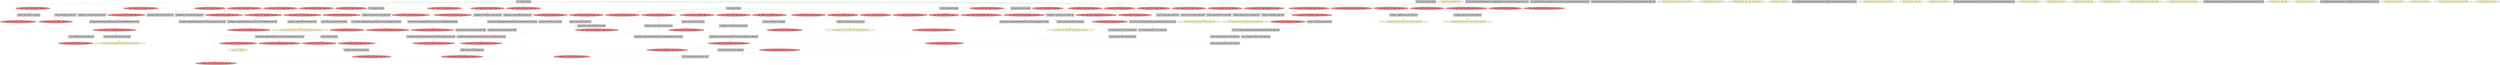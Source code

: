 
digraph G {


node285 [fillcolor=lemonchiffon,label="  br i1 %isnull, label %delete.end, label %delete.notnull, !dbg !1418",shape=ellipse,style=filled ]
node283 [fillcolor=lightcoral,label="  %58 = load i32*, i32** %arrayidx53, align 8, !dbg !1415",shape=ellipse,style=filled ]
node282 [fillcolor=lemonchiffon,label="  br i1 %cmp50, label %for.body51, label %for.end56, !dbg !1414",shape=ellipse,style=filled ]
node280 [fillcolor=lemonchiffon,label="  br label %for.cond49, !dbg !1409",shape=ellipse,style=filled ]
node277 [fillcolor=grey,label="  %idxprom43 = zext i32 %sub42 to i64, !dbg !1397",shape=rectangle,style=filled ]
node276 [fillcolor=lightcoral,label="  store i32 %inc47, i32* %i, align 4, !dbg !1403",shape=ellipse,style=filled ]
node187 [fillcolor=grey,label="  %cmp50 = icmp ult i32 %54, %55, !dbg !1413",shape=rectangle,style=filled ]
node177 [fillcolor=lightcoral,label="  %47 = load i32**, i32*** %b, align 8, !dbg !1397",shape=ellipse,style=filled ]
node118 [fillcolor=lightcoral,label="  %23 = load i32*, i32** %arrayidx10, align 8, !dbg !1348",shape=ellipse,style=filled ]
node183 [fillcolor=grey,label="  %3 = extractvalue { i64, i1 } %1, 0, !dbg !1310",shape=rectangle,style=filled ]
node180 [fillcolor=lightcoral,label="  %14 = load i32**, i32*** %b, align 8, !dbg !1323",shape=ellipse,style=filled ]
node251 [fillcolor=lightcoral,label="  %42 = load i32, i32* %i, align 4, !dbg !1389",shape=ellipse,style=filled ]
node113 [fillcolor=lightcoral,label="  %61 = load i32**, i32*** %b, align 8, !dbg !1424",shape=ellipse,style=filled ]
node175 [fillcolor=grey,label="  %2 = extractvalue { i64, i1 } %1, 1, !dbg !1310",shape=rectangle,style=filled ]
node171 [fillcolor=lightcoral,label="  %41 = load i32**, i32*** %b, align 8, !dbg !1388",shape=ellipse,style=filled ]
node170 [fillcolor=lightcoral,label="  %36 = load i32**, i32*** %b, align 8, !dbg !1383",shape=ellipse,style=filled ]
node256 [fillcolor=lightcoral,label="  %44 = load i32, i32* %j, align 4, !dbg !1390",shape=ellipse,style=filled ]
node273 [fillcolor=lightcoral,label="  store i32 %add45, i32* %total, align 4, !dbg !1401",shape=ellipse,style=filled ]
node169 [fillcolor=grey,label="  %a.addr = alloca i32**, align 8",shape=rectangle,style=filled ]
node203 [fillcolor=lightcoral,label="  %56 = load i32**, i32*** %b, align 8, !dbg !1415",shape=ellipse,style=filled ]
node174 [fillcolor=lightcoral,label="  store i32 0, i32* %total, align 4, !dbg !1302",shape=ellipse,style=filled ]
node176 [fillcolor=grey,label="  call void @llvm.dbg.declare(metadata i32*** %a.addr, metadata !1316, metadata !DIExpression()), !dbg !1317",shape=rectangle,style=filled ]
node159 [fillcolor=grey,label="  %59 = bitcast i32* %58 to i8*, !dbg !1418",shape=rectangle,style=filled ]
node157 [fillcolor=lightcoral,label="  store i32 %vsize, i32* %vsize.addr, align 4",shape=ellipse,style=filled ]
node154 [fillcolor=grey,label="  %idxprom9 = zext i32 %22 to i64, !dbg !1348",shape=rectangle,style=filled ]
node123 [fillcolor=grey,label="  %arrayidx32 = getelementptr inbounds i32, i32* %38, i64 %idxprom31, !dbg !1383",shape=rectangle,style=filled ]
node152 [fillcolor=lightcoral,label="  %7 = load i32, i32* %vsize.addr, align 4, !dbg !1317",shape=ellipse,style=filled ]
node156 [fillcolor=grey,label="  %arrayidx41 = getelementptr inbounds i32*, i32** %47, i64 %idxprom40, !dbg !1397",shape=rectangle,style=filled ]
node151 [fillcolor=lemonchiffon,label="  br i1 %cmp4, label %for.body5, label %for.end22, !dbg !1338",shape=ellipse,style=filled ]
node150 [fillcolor=lightcoral,label="  %50 = load i32, i32* %j, align 4, !dbg !1399",shape=ellipse,style=filled ]
node146 [fillcolor=grey,label="  %inc47 = add i32 %53, 1, !dbg !1403",shape=rectangle,style=filled ]
node129 [fillcolor=lightcoral,label="  store i32 0, i32* %i, align 4, !dbg !1331",shape=ellipse,style=filled ]
node190 [fillcolor=grey,label="  call void @llvm.dbg.declare(metadata i32* %i, metadata !1324, metadata !DIExpression()), !dbg !1325",shape=rectangle,style=filled ]
node242 [fillcolor=lightcoral,label="  store i32 %inc18, i32* %j, align 4, !dbg !1357",shape=ellipse,style=filled ]
node230 [fillcolor=grey,label="  %inc21 = add i32 %31, 1, !dbg !1362",shape=rectangle,style=filled ]
node161 [fillcolor=grey,label="  %b = alloca i32**, align 8",shape=rectangle,style=filled ]
node191 [fillcolor=lightcoral,label="  %0 = load i32, i32* %vsize.addr, align 4, !dbg !1309",shape=ellipse,style=filled ]
node193 [fillcolor=lightcoral,label="  %16 = load i32, i32* %i, align 4, !dbg !1327",shape=ellipse,style=filled ]
node184 [fillcolor=lightcoral,label="  %19 = load i32, i32* %j, align 4, !dbg !1343",shape=ellipse,style=filled ]
node136 [fillcolor=lightcoral,label="  %27 = load i32, i32* %i, align 4, !dbg !1353",shape=ellipse,style=filled ]
node205 [fillcolor=lightcoral,label="  store i32 %hsize, i32* %hsize.addr, align 4",shape=ellipse,style=filled ]
node115 [fillcolor=lightcoral,label="  store i32 %inc55, i32* %i, align 4, !dbg !1420",shape=ellipse,style=filled ]
node173 [fillcolor=grey,label="  %j = alloca i32, align 4",shape=rectangle,style=filled ]
node121 [fillcolor=grey,label="  %arrayidx12 = getelementptr inbounds i32, i32* %23, i64 %idxprom11, !dbg !1348",shape=rectangle,style=filled ]
node210 [fillcolor=grey,label="  %cmp = icmp ult i32 %6, %7, !dbg !1318",shape=rectangle,style=filled ]
node116 [fillcolor=grey,label="  %idxprom11 = zext i32 %24 to i64, !dbg !1348",shape=rectangle,style=filled ]
node112 [fillcolor=grey,label="  %isnull57 = icmp eq i32** %61, null, !dbg !1425",shape=rectangle,style=filled ]
node168 [fillcolor=grey,label="  %13 = bitcast i8* %call2 to i32*, !dbg !1322",shape=rectangle,style=filled ]
node139 [fillcolor=grey,label="  call void @llvm.dbg.declare(metadata i32* %vsize.addr, metadata !1318, metadata !DIExpression()), !dbg !1319",shape=rectangle,style=filled ]
node141 [fillcolor=lightcoral,label="  %52 = load i32, i32* %total, align 4, !dbg !1401",shape=ellipse,style=filled ]
node207 [fillcolor=lemonchiffon,label="  br i1 %cmp, label %for.body, label %for.end, !dbg !1319",shape=ellipse,style=filled ]
node236 [fillcolor=lightcoral,label="  store i32 0, i32* %i, align 4, !dbg !1366",shape=ellipse,style=filled ]
node185 [fillcolor=grey,label="  %i = alloca i32, align 4",shape=rectangle,style=filled ]
node153 [fillcolor=lightcoral,label="  store i32 0, i32* %i, align 4, !dbg !1312",shape=ellipse,style=filled ]
node120 [fillcolor=grey,label="  %idxprom13 = zext i32 %27 to i64, !dbg !1352",shape=rectangle,style=filled ]
node224 [fillcolor=lightcoral,label="  %6 = load i32, i32* %i, align 4, !dbg !1315",shape=ellipse,style=filled ]
node165 [fillcolor=grey,label="  %cmp7 = icmp ult i32 %19, %20, !dbg !1346",shape=rectangle,style=filled ]
node162 [fillcolor=lightcoral,label="  %48 = load i32, i32* %i, align 4, !dbg !1398",shape=ellipse,style=filled ]
node199 [fillcolor=lightcoral,label="  store i32 %add, i32* %arrayidx36, align 4, !dbg !1391",shape=ellipse,style=filled ]
node247 [fillcolor=lemonchiffon,label="  br i1 %cmp24, label %for.body25, label %for.end48, !dbg !1373",shape=ellipse,style=filled ]
node110 [fillcolor=lightcoral,label="  %63 = load i32, i32* %total, align 4, !dbg !1426",shape=ellipse,style=filled ]
node222 [fillcolor=grey,label="  %idxprom35 = zext i32 %44 to i64, !dbg !1388",shape=rectangle,style=filled ]
node284 [fillcolor=grey,label="  %idxprom = zext i32 %15 to i64, !dbg !1323",shape=rectangle,style=filled ]
node268 [fillcolor=lightcoral,label="  %21 = load i32**, i32*** %a.addr, align 8, !dbg !1348",shape=ellipse,style=filled ]
node231 [fillcolor=lightcoral,label="  %26 = load i32**, i32*** %b, align 8, !dbg !1352",shape=ellipse,style=filled ]
node163 [fillcolor=lightcoral,label="  call void @_ZdaPv(i8* %59) #11, !dbg !1418",shape=ellipse,style=filled ]
node271 [fillcolor=grey,label="  %arrayidx44 = getelementptr inbounds i32, i32* %49, i64 %idxprom43, !dbg !1397",shape=rectangle,style=filled ]
node135 [fillcolor=lightcoral,label="  %55 = load i32, i32* %vsize.addr, align 4, !dbg !1412",shape=ellipse,style=filled ]
node111 [fillcolor=lemonchiffon,label="  br i1 %isnull57, label %delete.end59, label %delete.notnull58, !dbg !1425",shape=ellipse,style=filled ]
node114 [fillcolor=lemonchiffon,label="  br label %for.cond49, !dbg !1421, !llvm.loop !1422",shape=ellipse,style=filled ]
node137 [fillcolor=grey,label="  %arrayidx = getelementptr inbounds i32*, i32** %14, i64 %idxprom, !dbg !1323",shape=rectangle,style=filled ]
node186 [fillcolor=lemonchiffon,label="  br label %delete.end59, !dbg !1425",shape=ellipse,style=filled ]
node158 [fillcolor=lemonchiffon,label="  br label %for.cond3, !dbg !1363, !llvm.loop !1364",shape=ellipse,style=filled ]
node133 [fillcolor=grey,label="  %add = add i32 %45, %40, !dbg !1391",shape=rectangle,style=filled ]
node182 [fillcolor=lightcoral,label="  store i32** %a, i32*** %a.addr, align 8",shape=ellipse,style=filled ]
node233 [fillcolor=grey,label="  %isnull = icmp eq i32* %58, null, !dbg !1418",shape=rectangle,style=filled ]
node149 [fillcolor=lightcoral,label="  store i32 %inc, i32* %i, align 4, !dbg !1327",shape=ellipse,style=filled ]
node214 [fillcolor=grey,label="  %idxprom15 = zext i32 %29 to i64, !dbg !1352",shape=rectangle,style=filled ]
node143 [fillcolor=lightcoral,label="  %call2 = call i8* @_Znam(i64 %12) #10, !dbg !1322",shape=ellipse,style=filled ]
node126 [fillcolor=lightcoral,label="  %45 = load i32, i32* %arrayidx36, align 4, !dbg !1391",shape=ellipse,style=filled ]
node244 [fillcolor=grey,label="  %cmp27 = icmp ult i32 %34, %35, !dbg !1381",shape=rectangle,style=filled ]
node134 [fillcolor=lightcoral,label="  store i32* %13, i32** %arrayidx, align 8, !dbg !1325",shape=ellipse,style=filled ]
node166 [fillcolor=grey,label="  %add45 = add i32 %52, %51, !dbg !1401",shape=rectangle,style=filled ]
node212 [fillcolor=lemonchiffon,label="  br label %for.inc, !dbg !1326",shape=ellipse,style=filled ]
node127 [fillcolor=grey,label="  %cmp4 = icmp ult i32 %17, %18, !dbg !1337",shape=rectangle,style=filled ]
node167 [fillcolor=grey,label="  call void @llvm.dbg.declare(metadata i32* %hsize.addr, metadata !1320, metadata !DIExpression()), !dbg !1321",shape=rectangle,style=filled ]
node128 [fillcolor=lightcoral,label="  %17 = load i32, i32* %i, align 4, !dbg !1334",shape=ellipse,style=filled ]
node240 [fillcolor=lightcoral,label="  %32 = load i32, i32* %i, align 4, !dbg !1369",shape=ellipse,style=filled ]
node131 [fillcolor=grey,label="  %inc55 = add i32 %60, 1, !dbg !1420",shape=rectangle,style=filled ]
node259 [fillcolor=lightcoral,label="  store i32 %25, i32* %arrayidx16, align 4, !dbg !1355",shape=ellipse,style=filled ]
node181 [fillcolor=grey,label="  %hsize.addr = alloca i32, align 4",shape=rectangle,style=filled ]
node202 [fillcolor=grey,label="  %arrayidx16 = getelementptr inbounds i32, i32* %28, i64 %idxprom15, !dbg !1352",shape=rectangle,style=filled ]
node132 [fillcolor=lightcoral,label="  %40 = load i32, i32* %arrayidx32, align 4, !dbg !1383",shape=ellipse,style=filled ]
node140 [fillcolor=lightcoral,label="  %20 = load i32, i32* %hsize.addr, align 4, !dbg !1345",shape=ellipse,style=filled ]
node246 [fillcolor=grey,label="  %cmp24 = icmp ult i32 %32, %33, !dbg !1372",shape=rectangle,style=filled ]
node144 [fillcolor=lemonchiffon,label="  br i1 %cmp27, label %for.body28, label %for.end39, !dbg !1382",shape=ellipse,style=filled ]
node188 [fillcolor=grey,label="  %1 = call { i64, i1 } @llvm.umul.with.overflow.i64(i64 %conv, i64 8), !dbg !1310",shape=rectangle,style=filled ]
node192 [fillcolor=lightcoral,label="  store i32 0, i32* %j, align 4, !dbg !1339",shape=ellipse,style=filled ]
node117 [fillcolor=lightcoral,label="  %24 = load i32, i32* %j, align 4, !dbg !1351",shape=ellipse,style=filled ]
node145 [fillcolor=grey,label="  %12 = select i1 %10, i64 -1, i64 %11, !dbg !1322",shape=rectangle,style=filled ]
node194 [fillcolor=grey,label="  %11 = extractvalue { i64, i1 } %9, 0, !dbg !1322",shape=rectangle,style=filled ]
node278 [fillcolor=lemonchiffon,label="  br label %for.cond23, !dbg !1404, !llvm.loop !1405",shape=ellipse,style=filled ]
node122 [fillcolor=lemonchiffon,label="  br i1 %cmp7, label %for.body8, label %for.end19, !dbg !1347",shape=ellipse,style=filled ]
node142 [fillcolor=lightcoral,label="  %54 = load i32, i32* %i, align 4, !dbg !1410",shape=ellipse,style=filled ]
node195 [fillcolor=lightcoral,label="  %39 = load i32, i32* %j, align 4, !dbg !1386",shape=ellipse,style=filled ]
node155 [fillcolor=lightcoral,label="  %34 = load i32, i32* %j, align 4, !dbg !1378",shape=ellipse,style=filled ]
node196 [fillcolor=lightcoral,label="  %18 = load i32, i32* %vsize.addr, align 4, !dbg !1336",shape=ellipse,style=filled ]
node261 [fillcolor=lemonchiffon,label="  br label %for.inc37, !dbg !1392",shape=ellipse,style=filled ]
node197 [fillcolor=lightcoral,label="  %37 = load i32, i32* %i, align 4, !dbg !1385",shape=ellipse,style=filled ]
node172 [fillcolor=lightcoral,label="  %43 = load i32*, i32** %arrayidx34, align 8, !dbg !1388",shape=ellipse,style=filled ]
node198 [fillcolor=lightcoral,label="  %8 = load i32, i32* %hsize.addr, align 4, !dbg !1320",shape=ellipse,style=filled ]
node263 [fillcolor=grey,label="  %inc38 = add i32 %46, 1, !dbg !1393",shape=rectangle,style=filled ]
node200 [fillcolor=lemonchiffon,label="  br label %for.cond26, !dbg !1377",shape=ellipse,style=filled ]
node178 [fillcolor=grey,label="  %total = alloca i32, align 4",shape=rectangle,style=filled ]
node201 [fillcolor=lightcoral,label="  store i32** %5, i32*** %b, align 8, !dbg !1311",shape=ellipse,style=filled ]
node179 [fillcolor=lightcoral,label="  %25 = load i32, i32* %arrayidx12, align 4, !dbg !1348",shape=ellipse,style=filled ]
node204 [fillcolor=grey,label="  call void @llvm.dbg.declare(metadata i32* %total, metadata !1322, metadata !DIExpression()), !dbg !1323",shape=rectangle,style=filled ]
node279 [fillcolor=lightcoral,label="  store i32 0, i32* %i, align 4, !dbg !1407",shape=ellipse,style=filled ]
node206 [fillcolor=grey,label="  %idxprom29 = zext i32 %37 to i64, !dbg !1383",shape=rectangle,style=filled ]
node164 [fillcolor=lemonchiffon,label="  br label %for.cond3, !dbg !1333",shape=ellipse,style=filled ]
node208 [fillcolor=grey,label="  %4 = select i1 %2, i64 -1, i64 %3, !dbg !1310",shape=rectangle,style=filled ]
node160 [fillcolor=lightcoral,label="  store i32 1, i32* %j, align 4, !dbg !1374",shape=ellipse,style=filled ]
node209 [fillcolor=grey,label="  %vsize.addr = alloca i32, align 4",shape=rectangle,style=filled ]
node211 [fillcolor=grey,label="  %conv1 = zext i32 %8 to i64, !dbg !1320",shape=rectangle,style=filled ]
node213 [fillcolor=lemonchiffon,label="  br label %for.inc54, !dbg !1419",shape=ellipse,style=filled ]
node219 [fillcolor=grey,label="  %inc18 = add i32 %30, 1, !dbg !1357",shape=rectangle,style=filled ]
node229 [fillcolor=lightcoral,label="  %31 = load i32, i32* %i, align 4, !dbg !1362",shape=ellipse,style=filled ]
node215 [fillcolor=grey,label="  %9 = call { i64, i1 } @llvm.umul.with.overflow.i64(i64 %conv1, i64 4), !dbg !1322",shape=rectangle,style=filled ]
node220 [fillcolor=grey,label="  %conv = zext i32 %0 to i64, !dbg !1309",shape=rectangle,style=filled ]
node221 [fillcolor=grey,label="  %sub = sub i32 %39, 1, !dbg !1387",shape=rectangle,style=filled ]
node237 [fillcolor=lemonchiffon,label="  br label %for.cond23, !dbg !1368",shape=ellipse,style=filled ]
node270 [fillcolor=lemonchiffon,label="  br label %for.inc46, !dbg !1402",shape=ellipse,style=filled ]
node223 [fillcolor=lightcoral,label="  %46 = load i32, i32* %j, align 4, !dbg !1393",shape=ellipse,style=filled ]
node125 [fillcolor=grey,label="  %arrayidx14 = getelementptr inbounds i32*, i32** %26, i64 %idxprom13, !dbg !1352",shape=rectangle,style=filled ]
node124 [fillcolor=grey,label="  %inc = add i32 %16, 1, !dbg !1327",shape=rectangle,style=filled ]
node189 [fillcolor=grey,label="  %arrayidx10 = getelementptr inbounds i32*, i32** %21, i64 %idxprom9, !dbg !1348",shape=rectangle,style=filled ]
node252 [fillcolor=lightcoral,label="  %60 = load i32, i32* %i, align 4, !dbg !1420",shape=ellipse,style=filled ]
node225 [fillcolor=grey,label="  %idxprom52 = zext i32 %57 to i64, !dbg !1415",shape=rectangle,style=filled ]
node226 [fillcolor=lemonchiffon,label="  br label %for.cond6, !dbg !1358, !llvm.loop !1359",shape=ellipse,style=filled ]
node138 [fillcolor=lightcoral,label="  %15 = load i32, i32* %i, align 4, !dbg !1324",shape=ellipse,style=filled ]
node228 [fillcolor=grey,label="  %arrayidx30 = getelementptr inbounds i32*, i32** %36, i64 %idxprom29, !dbg !1383",shape=rectangle,style=filled ]
node218 [fillcolor=grey,label="  %arrayidx53 = getelementptr inbounds i32*, i32** %56, i64 %idxprom52, !dbg !1415",shape=rectangle,style=filled ]
node227 [fillcolor=lightcoral,label="  call void @_ZdaPv(i8* %62) #11, !dbg !1425",shape=ellipse,style=filled ]
node130 [fillcolor=lemonchiffon,label="  br label %for.cond, !dbg !1328, !llvm.loop !1329",shape=ellipse,style=filled ]
node232 [fillcolor=grey,label="  %arrayidx34 = getelementptr inbounds i32*, i32** %41, i64 %idxprom33, !dbg !1388",shape=rectangle,style=filled ]
node234 [fillcolor=lightcoral,label="  store i32 %inc21, i32* %i, align 4, !dbg !1362",shape=ellipse,style=filled ]
node235 [fillcolor=lightcoral,label="  %28 = load i32*, i32** %arrayidx14, align 8, !dbg !1352",shape=ellipse,style=filled ]
node238 [fillcolor=lightcoral,label="  %call = call i8* @_Znam(i64 %4) #10, !dbg !1310",shape=ellipse,style=filled ]
node248 [fillcolor=lightcoral,label="  %35 = load i32, i32* %hsize.addr, align 4, !dbg !1380",shape=ellipse,style=filled ]
node241 [fillcolor=grey,label="  call void @llvm.dbg.declare(metadata i32*** %b, metadata !1328, metadata !DIExpression()), !dbg !1329",shape=rectangle,style=filled ]
node262 [fillcolor=lemonchiffon,label="  br label %for.inc17, !dbg !1356",shape=ellipse,style=filled ]
node243 [fillcolor=lightcoral,label="  %33 = load i32, i32* %vsize.addr, align 4, !dbg !1371",shape=ellipse,style=filled ]
node239 [fillcolor=grey,label="  %sub42 = sub i32 %50, 1, !dbg !1400",shape=rectangle,style=filled ]
node119 [fillcolor=lightcoral,label="  %22 = load i32, i32* %i, align 4, !dbg !1350",shape=ellipse,style=filled ]
node245 [fillcolor=lemonchiffon,label="  ret i32 %63, !dbg !1427",shape=ellipse,style=filled ]
node147 [fillcolor=grey,label="  %10 = extractvalue { i64, i1 } %9, 1, !dbg !1322",shape=rectangle,style=filled ]
node249 [fillcolor=lightcoral,label="  %38 = load i32*, i32** %arrayidx30, align 8, !dbg !1383",shape=ellipse,style=filled ]
node267 [fillcolor=grey,label="  %idxprom40 = zext i32 %48 to i64, !dbg !1397",shape=rectangle,style=filled ]
node250 [fillcolor=grey,label="  %idxprom31 = zext i32 %sub to i64, !dbg !1383",shape=rectangle,style=filled ]
node253 [fillcolor=grey,label="  %5 = bitcast i8* %call to i32**, !dbg !1310",shape=rectangle,style=filled ]
node254 [fillcolor=grey,label="  %idxprom33 = zext i32 %42 to i64, !dbg !1388",shape=rectangle,style=filled ]
node258 [fillcolor=lightcoral,label="  %57 = load i32, i32* %i, align 4, !dbg !1417",shape=ellipse,style=filled ]
node255 [fillcolor=lemonchiffon,label="  br label %delete.end, !dbg !1418",shape=ellipse,style=filled ]
node257 [fillcolor=grey,label="  call void @llvm.dbg.declare(metadata i32* %j, metadata !1326, metadata !DIExpression()), !dbg !1327",shape=rectangle,style=filled ]
node281 [fillcolor=lemonchiffon,label="  br label %for.inc20, !dbg !1361",shape=ellipse,style=filled ]
node148 [fillcolor=lightcoral,label="  %29 = load i32, i32* %j, align 4, !dbg !1354",shape=ellipse,style=filled ]
node216 [fillcolor=lightcoral,label="  %30 = load i32, i32* %j, align 4, !dbg !1357",shape=ellipse,style=filled ]
node260 [fillcolor=grey,label="  %arrayidx36 = getelementptr inbounds i32, i32* %43, i64 %idxprom35, !dbg !1388",shape=rectangle,style=filled ]
node264 [fillcolor=lightcoral,label="  store i32 %inc38, i32* %j, align 4, !dbg !1393",shape=ellipse,style=filled ]
node217 [fillcolor=grey,label="  %62 = bitcast i32** %61 to i8*, !dbg !1425",shape=rectangle,style=filled ]
node265 [fillcolor=lemonchiffon,label="  br label %for.cond, !dbg !1314",shape=ellipse,style=filled ]
node272 [fillcolor=lightcoral,label="  %51 = load i32, i32* %arrayidx44, align 4, !dbg !1397",shape=ellipse,style=filled ]
node266 [fillcolor=lemonchiffon,label="  br label %for.cond26, !dbg !1394, !llvm.loop !1395",shape=ellipse,style=filled ]
node269 [fillcolor=lightcoral,label="  %49 = load i32*, i32** %arrayidx41, align 8, !dbg !1397",shape=ellipse,style=filled ]
node274 [fillcolor=lemonchiffon,label="  br label %for.cond6, !dbg !1342",shape=ellipse,style=filled ]
node275 [fillcolor=lightcoral,label="  %53 = load i32, i32* %i, align 4, !dbg !1403",shape=ellipse,style=filled ]

node283->node159 [style=dotted,color=forestgreen,label="T",fontcolor=forestgreen ]
node260->node126 [style=dotted,color=forestgreen,label="T",fontcolor=forestgreen ]
node181->node205 [style=dotted,color=forestgreen,label="T",fontcolor=forestgreen ]
node187->node282 [style=dotted,color=forestgreen,label="T",fontcolor=forestgreen ]
node194->node145 [style=dotted,color=forestgreen,label="T",fontcolor=forestgreen ]
node135->node187 [style=dotted,color=forestgreen,label="T",fontcolor=forestgreen ]
node185->node252 [style=dotted,color=forestgreen,label="T",fontcolor=forestgreen ]
node178->node174 [style=dotted,color=forestgreen,label="T",fontcolor=forestgreen ]
node272->node166 [style=dotted,color=forestgreen,label="T",fontcolor=forestgreen ]
node231->node125 [style=dotted,color=forestgreen,label="T",fontcolor=forestgreen ]
node224->node210 [style=dotted,color=forestgreen,label="T",fontcolor=forestgreen ]
node269->node271 [style=dotted,color=forestgreen,label="T",fontcolor=forestgreen ]
node161->node177 [style=dotted,color=forestgreen,label="T",fontcolor=forestgreen ]
node209->node196 [style=dotted,color=forestgreen,label="T",fontcolor=forestgreen ]
node209->node135 [style=dotted,color=forestgreen,label="T",fontcolor=forestgreen ]
node283->node233 [style=dotted,color=forestgreen,label="T",fontcolor=forestgreen ]
node168->node134 [style=dotted,color=forestgreen,label="T",fontcolor=forestgreen ]
node215->node194 [style=dotted,color=forestgreen,label="T",fontcolor=forestgreen ]
node148->node214 [style=dotted,color=forestgreen,label="T",fontcolor=forestgreen ]
node178->node110 [style=dotted,color=forestgreen,label="T",fontcolor=forestgreen ]
node112->node111 [style=dotted,color=forestgreen,label="T",fontcolor=forestgreen ]
node171->node232 [style=dotted,color=forestgreen,label="T",fontcolor=forestgreen ]
node209->node152 [style=dotted,color=forestgreen,label="T",fontcolor=forestgreen ]
node150->node239 [style=dotted,color=forestgreen,label="T",fontcolor=forestgreen ]
node229->node230 [style=dotted,color=forestgreen,label="T",fontcolor=forestgreen ]
node169->node182 [style=dotted,color=forestgreen,label="T",fontcolor=forestgreen ]
node173->node117 [style=dotted,color=forestgreen,label="T",fontcolor=forestgreen ]
node185->node224 [style=dotted,color=forestgreen,label="T",fontcolor=forestgreen ]
node249->node123 [style=dotted,color=forestgreen,label="T",fontcolor=forestgreen ]
node209->node157 [style=dotted,color=forestgreen,label="T",fontcolor=forestgreen ]
node173->node184 [style=dotted,color=forestgreen,label="T",fontcolor=forestgreen ]
node145->node143 [style=dotted,color=forestgreen,label="T",fontcolor=forestgreen ]
node181->node198 [style=dotted,color=forestgreen,label="T",fontcolor=forestgreen ]
node140->node165 [style=dotted,color=forestgreen,label="T",fontcolor=forestgreen ]
node133->node199 [style=dotted,color=forestgreen,label="T",fontcolor=forestgreen ]
node183->node208 [style=dotted,color=forestgreen,label="T",fontcolor=forestgreen ]
node161->node231 [style=dotted,color=forestgreen,label="T",fontcolor=forestgreen ]
node252->node131 [style=dotted,color=forestgreen,label="T",fontcolor=forestgreen ]
node209->node243 [style=dotted,color=forestgreen,label="T",fontcolor=forestgreen ]
node155->node244 [style=dotted,color=forestgreen,label="T",fontcolor=forestgreen ]
node185->node258 [style=dotted,color=forestgreen,label="T",fontcolor=forestgreen ]
node185->node138 [style=dotted,color=forestgreen,label="T",fontcolor=forestgreen ]
node195->node221 [style=dotted,color=forestgreen,label="T",fontcolor=forestgreen ]
node152->node210 [style=dotted,color=forestgreen,label="T",fontcolor=forestgreen ]
node185->node119 [style=dotted,color=forestgreen,label="T",fontcolor=forestgreen ]
node217->node227 [style=dotted,color=forestgreen,label="T",fontcolor=forestgreen ]
node188->node183 [style=dotted,color=forestgreen,label="T",fontcolor=forestgreen ]
node173->node264 [style=dotted,color=forestgreen,label="T",fontcolor=forestgreen ]
node203->node218 [style=dotted,color=forestgreen,label="T",fontcolor=forestgreen ]
node268->node189 [style=dotted,color=forestgreen,label="T",fontcolor=forestgreen ]
node162->node267 [style=dotted,color=forestgreen,label="T",fontcolor=forestgreen ]
node161->node180 [style=dotted,color=forestgreen,label="T",fontcolor=forestgreen ]
node173->node195 [style=dotted,color=forestgreen,label="T",fontcolor=forestgreen ]
node178->node273 [style=dotted,color=forestgreen,label="T",fontcolor=forestgreen ]
node233->node285 [style=dotted,color=forestgreen,label="T",fontcolor=forestgreen ]
node141->node166 [style=dotted,color=forestgreen,label="T",fontcolor=forestgreen ]
node110->node245 [style=dotted,color=forestgreen,label="T",fontcolor=forestgreen ]
node128->node127 [style=dotted,color=forestgreen,label="T",fontcolor=forestgreen ]
node173->node160 [style=dotted,color=forestgreen,label="T",fontcolor=forestgreen ]
node185->node240 [style=dotted,color=forestgreen,label="T",fontcolor=forestgreen ]
node223->node263 [style=dotted,color=forestgreen,label="T",fontcolor=forestgreen ]
node209->node191 [style=dotted,color=forestgreen,label="T",fontcolor=forestgreen ]
node173->node216 [style=dotted,color=forestgreen,label="T",fontcolor=forestgreen ]
node142->node187 [style=dotted,color=forestgreen,label="T",fontcolor=forestgreen ]
node210->node207 [style=dotted,color=forestgreen,label="T",fontcolor=forestgreen ]
node131->node115 [style=dotted,color=forestgreen,label="T",fontcolor=forestgreen ]
node173->node223 [style=dotted,color=forestgreen,label="T",fontcolor=forestgreen ]
node185->node129 [style=dotted,color=forestgreen,label="T",fontcolor=forestgreen ]
node185->node142 [style=dotted,color=forestgreen,label="T",fontcolor=forestgreen ]
node159->node163 [style=dotted,color=forestgreen,label="T",fontcolor=forestgreen ]
node222->node260 [style=dotted,color=forestgreen,label="T",fontcolor=forestgreen ]
node267->node156 [style=dotted,color=forestgreen,label="T",fontcolor=forestgreen ]
node253->node201 [style=dotted,color=forestgreen,label="T",fontcolor=forestgreen ]
node260->node199 [style=dotted,color=forestgreen,label="T",fontcolor=forestgreen ]
node193->node124 [style=dotted,color=forestgreen,label="T",fontcolor=forestgreen ]
node185->node115 [style=dotted,color=forestgreen,label="T",fontcolor=forestgreen ]
node124->node149 [style=dotted,color=forestgreen,label="T",fontcolor=forestgreen ]
node161->node201 [style=dotted,color=forestgreen,label="T",fontcolor=forestgreen ]
node175->node208 [style=dotted,color=forestgreen,label="T",fontcolor=forestgreen ]
node230->node234 [style=dotted,color=forestgreen,label="T",fontcolor=forestgreen ]
node119->node154 [style=dotted,color=forestgreen,label="T",fontcolor=forestgreen ]
node181->node140 [style=dotted,color=forestgreen,label="T",fontcolor=forestgreen ]
node196->node127 [style=dotted,color=forestgreen,label="T",fontcolor=forestgreen ]
node178->node141 [style=dotted,color=forestgreen,label="T",fontcolor=forestgreen ]
node123->node132 [style=dotted,color=forestgreen,label="T",fontcolor=forestgreen ]
node184->node165 [style=dotted,color=forestgreen,label="T",fontcolor=forestgreen ]
node188->node175 [style=dotted,color=forestgreen,label="T",fontcolor=forestgreen ]
node173->node242 [style=dotted,color=forestgreen,label="T",fontcolor=forestgreen ]
node161->node171 [style=dotted,color=forestgreen,label="T",fontcolor=forestgreen ]
node185->node251 [style=dotted,color=forestgreen,label="T",fontcolor=forestgreen ]
node113->node217 [style=dotted,color=forestgreen,label="T",fontcolor=forestgreen ]
node197->node206 [style=dotted,color=forestgreen,label="T",fontcolor=forestgreen ]
node185->node234 [style=dotted,color=forestgreen,label="T",fontcolor=forestgreen ]
node225->node218 [style=dotted,color=forestgreen,label="T",fontcolor=forestgreen ]
node256->node222 [style=dotted,color=forestgreen,label="T",fontcolor=forestgreen ]
node198->node211 [style=dotted,color=forestgreen,label="T",fontcolor=forestgreen ]
node156->node269 [style=dotted,color=forestgreen,label="T",fontcolor=forestgreen ]
node173->node155 [style=dotted,color=forestgreen,label="T",fontcolor=forestgreen ]
node161->node203 [style=dotted,color=forestgreen,label="T",fontcolor=forestgreen ]
node277->node271 [style=dotted,color=forestgreen,label="T",fontcolor=forestgreen ]
node185->node279 [style=dotted,color=forestgreen,label="T",fontcolor=forestgreen ]
node185->node276 [style=dotted,color=forestgreen,label="T",fontcolor=forestgreen ]
node173->node256 [style=dotted,color=forestgreen,label="T",fontcolor=forestgreen ]
node185->node149 [style=dotted,color=forestgreen,label="T",fontcolor=forestgreen ]
node248->node244 [style=dotted,color=forestgreen,label="T",fontcolor=forestgreen ]
node147->node145 [style=dotted,color=forestgreen,label="T",fontcolor=forestgreen ]
node206->node228 [style=dotted,color=forestgreen,label="T",fontcolor=forestgreen ]
node173->node150 [style=dotted,color=forestgreen,label="T",fontcolor=forestgreen ]
node185->node229 [style=dotted,color=forestgreen,label="T",fontcolor=forestgreen ]
node113->node112 [style=dotted,color=forestgreen,label="T",fontcolor=forestgreen ]
node185->node128 [style=dotted,color=forestgreen,label="T",fontcolor=forestgreen ]
node250->node123 [style=dotted,color=forestgreen,label="T",fontcolor=forestgreen ]
node214->node202 [style=dotted,color=forestgreen,label="T",fontcolor=forestgreen ]
node219->node242 [style=dotted,color=forestgreen,label="T",fontcolor=forestgreen ]
node138->node284 [style=dotted,color=forestgreen,label="T",fontcolor=forestgreen ]
node254->node232 [style=dotted,color=forestgreen,label="T",fontcolor=forestgreen ]
node185->node275 [style=dotted,color=forestgreen,label="T",fontcolor=forestgreen ]
node240->node246 [style=dotted,color=forestgreen,label="T",fontcolor=forestgreen ]
node173->node192 [style=dotted,color=forestgreen,label="T",fontcolor=forestgreen ]
node185->node236 [style=dotted,color=forestgreen,label="T",fontcolor=forestgreen ]
node246->node247 [style=dotted,color=forestgreen,label="T",fontcolor=forestgreen ]
node239->node277 [style=dotted,color=forestgreen,label="T",fontcolor=forestgreen ]
node137->node134 [style=dotted,color=forestgreen,label="T",fontcolor=forestgreen ]
node221->node250 [style=dotted,color=forestgreen,label="T",fontcolor=forestgreen ]
node120->node125 [style=dotted,color=forestgreen,label="T",fontcolor=forestgreen ]
node211->node215 [style=dotted,color=forestgreen,label="T",fontcolor=forestgreen ]
node127->node151 [style=dotted,color=forestgreen,label="T",fontcolor=forestgreen ]
node170->node228 [style=dotted,color=forestgreen,label="T",fontcolor=forestgreen ]
node185->node193 [style=dotted,color=forestgreen,label="T",fontcolor=forestgreen ]
node126->node133 [style=dotted,color=forestgreen,label="T",fontcolor=forestgreen ]
node180->node137 [style=dotted,color=forestgreen,label="T",fontcolor=forestgreen ]
node181->node248 [style=dotted,color=forestgreen,label="T",fontcolor=forestgreen ]
node143->node168 [style=dotted,color=forestgreen,label="T",fontcolor=forestgreen ]
node215->node147 [style=dotted,color=forestgreen,label="T",fontcolor=forestgreen ]
node165->node122 [style=dotted,color=forestgreen,label="T",fontcolor=forestgreen ]
node208->node238 [style=dotted,color=forestgreen,label="T",fontcolor=forestgreen ]
node189->node118 [style=dotted,color=forestgreen,label="T",fontcolor=forestgreen ]
node202->node259 [style=dotted,color=forestgreen,label="T",fontcolor=forestgreen ]
node243->node246 [style=dotted,color=forestgreen,label="T",fontcolor=forestgreen ]
node118->node121 [style=dotted,color=forestgreen,label="T",fontcolor=forestgreen ]
node258->node225 [style=dotted,color=forestgreen,label="T",fontcolor=forestgreen ]
node121->node179 [style=dotted,color=forestgreen,label="T",fontcolor=forestgreen ]
node228->node249 [style=dotted,color=forestgreen,label="T",fontcolor=forestgreen ]
node132->node133 [style=dotted,color=forestgreen,label="T",fontcolor=forestgreen ]
node117->node116 [style=dotted,color=forestgreen,label="T",fontcolor=forestgreen ]
node232->node172 [style=dotted,color=forestgreen,label="T",fontcolor=forestgreen ]
node179->node259 [style=dotted,color=forestgreen,label="T",fontcolor=forestgreen ]
node251->node254 [style=dotted,color=forestgreen,label="T",fontcolor=forestgreen ]
node161->node113 [style=dotted,color=forestgreen,label="T",fontcolor=forestgreen ]
node136->node120 [style=dotted,color=forestgreen,label="T",fontcolor=forestgreen ]
node125->node235 [style=dotted,color=forestgreen,label="T",fontcolor=forestgreen ]
node235->node202 [style=dotted,color=forestgreen,label="T",fontcolor=forestgreen ]
node191->node220 [style=dotted,color=forestgreen,label="T",fontcolor=forestgreen ]
node185->node136 [style=dotted,color=forestgreen,label="T",fontcolor=forestgreen ]
node271->node272 [style=dotted,color=forestgreen,label="T",fontcolor=forestgreen ]
node216->node219 [style=dotted,color=forestgreen,label="T",fontcolor=forestgreen ]
node161->node170 [style=dotted,color=forestgreen,label="T",fontcolor=forestgreen ]
node275->node146 [style=dotted,color=forestgreen,label="T",fontcolor=forestgreen ]
node154->node189 [style=dotted,color=forestgreen,label="T",fontcolor=forestgreen ]
node173->node148 [style=dotted,color=forestgreen,label="T",fontcolor=forestgreen ]
node263->node264 [style=dotted,color=forestgreen,label="T",fontcolor=forestgreen ]
node284->node137 [style=dotted,color=forestgreen,label="T",fontcolor=forestgreen ]
node244->node144 [style=dotted,color=forestgreen,label="T",fontcolor=forestgreen ]
node169->node268 [style=dotted,color=forestgreen,label="T",fontcolor=forestgreen ]
node238->node253 [style=dotted,color=forestgreen,label="T",fontcolor=forestgreen ]
node185->node162 [style=dotted,color=forestgreen,label="T",fontcolor=forestgreen ]
node220->node188 [style=dotted,color=forestgreen,label="T",fontcolor=forestgreen ]
node172->node260 [style=dotted,color=forestgreen,label="T",fontcolor=forestgreen ]
node177->node156 [style=dotted,color=forestgreen,label="T",fontcolor=forestgreen ]
node185->node197 [style=dotted,color=forestgreen,label="T",fontcolor=forestgreen ]
node218->node283 [style=dotted,color=forestgreen,label="T",fontcolor=forestgreen ]
node166->node273 [style=dotted,color=forestgreen,label="T",fontcolor=forestgreen ]
node185->node153 [style=dotted,color=forestgreen,label="T",fontcolor=forestgreen ]
node116->node121 [style=dotted,color=forestgreen,label="T",fontcolor=forestgreen ]
node146->node276 [style=dotted,color=forestgreen,label="T",fontcolor=forestgreen ]


}

